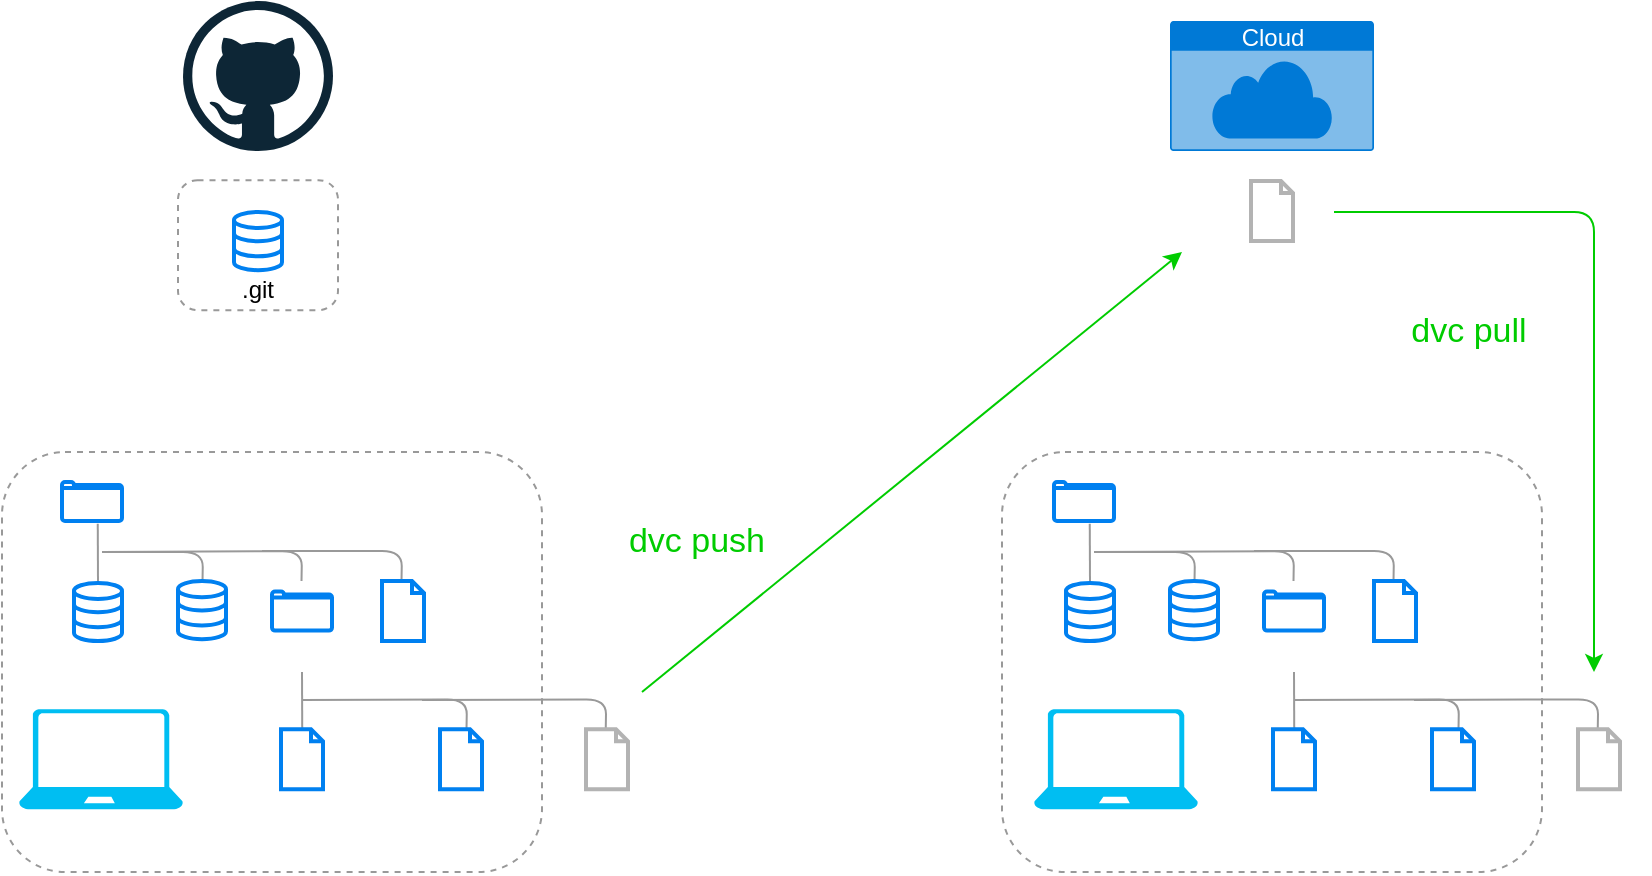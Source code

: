 <mxfile>
    <diagram id="3Kqu5hoDcEIuTMSiTPuF" name="Page-1">
        <mxGraphModel dx="1315" dy="634" grid="1" gridSize="10" guides="1" tooltips="1" connect="1" arrows="1" fold="1" page="1" pageScale="1" pageWidth="850" pageHeight="1100" math="0" shadow="0">
            <root>
                <mxCell id="0"/>
                <mxCell id="1" parent="0"/>
                <mxCell id="3" value="" style="html=1;verticalLabelPosition=bottom;align=center;labelBackgroundColor=#ffffff;verticalAlign=top;strokeWidth=2;strokeColor=#0080F0;shadow=0;dashed=0;shape=mxgraph.ios7.icons.folder;fontSize=16;fillColor=none;" parent="1" vertex="1">
                    <mxGeometry x="150" y="605" width="30" height="19.5" as="geometry"/>
                </mxCell>
                <mxCell id="4" value="" style="endArrow=none;html=1;fontSize=16;entryX=0.596;entryY=1.071;entryDx=0;entryDy=0;entryPerimeter=0;strokeColor=#999999;" parent="1" target="3" edge="1">
                    <mxGeometry width="50" height="50" relative="1" as="geometry">
                        <mxPoint x="168" y="655" as="sourcePoint"/>
                        <mxPoint x="210" y="595" as="targetPoint"/>
                    </mxGeometry>
                </mxCell>
                <mxCell id="5" value="" style="endArrow=none;html=1;fontSize=16;strokeColor=#999999;" parent="1" edge="1">
                    <mxGeometry width="50" height="50" relative="1" as="geometry">
                        <mxPoint x="170" y="640" as="sourcePoint"/>
                        <mxPoint x="269.75" y="654.55" as="targetPoint"/>
                        <Array as="points">
                            <mxPoint x="270" y="639.55"/>
                        </Array>
                    </mxGeometry>
                </mxCell>
                <mxCell id="6" value="" style="endArrow=none;html=1;fontSize=16;strokeColor=#999999;" parent="1" edge="1">
                    <mxGeometry width="50" height="50" relative="1" as="geometry">
                        <mxPoint x="250" y="639.55" as="sourcePoint"/>
                        <mxPoint x="319.75" y="654.55" as="targetPoint"/>
                        <Array as="points">
                            <mxPoint x="320" y="639.55"/>
                        </Array>
                    </mxGeometry>
                </mxCell>
                <mxCell id="7" value="" style="html=1;verticalLabelPosition=bottom;align=center;labelBackgroundColor=none;verticalAlign=top;strokeWidth=2;strokeColor=#0080F0;shadow=0;dashed=0;shape=mxgraph.ios7.icons.document;fontSize=16;fillColor=none;fontColor=#FFFFFF;" parent="1" vertex="1">
                    <mxGeometry x="310" y="654.55" width="21" height="30" as="geometry"/>
                </mxCell>
                <mxCell id="8" value=".git" style="html=1;verticalLabelPosition=bottom;align=center;labelBackgroundColor=none;verticalAlign=top;strokeWidth=2;strokeColor=#0080F0;shadow=0;dashed=0;shape=mxgraph.ios7.icons.data;fillColor=none;fontColor=#FFFFFF;" parent="1" vertex="1">
                    <mxGeometry x="156" y="655.45" width="24" height="29.1" as="geometry"/>
                </mxCell>
                <mxCell id="10" value="data" style="html=1;verticalLabelPosition=bottom;align=center;labelBackgroundColor=none;verticalAlign=top;strokeWidth=2;strokeColor=#0080F0;shadow=0;dashed=0;shape=mxgraph.ios7.icons.folder;fontSize=12;fillColor=none;fontColor=#FFFFFF;" parent="1" vertex="1">
                    <mxGeometry x="255" y="659.8" width="30" height="19.5" as="geometry"/>
                </mxCell>
                <mxCell id="20" value="" style="rounded=1;whiteSpace=wrap;html=1;fontSize=16;strokeColor=#999999;dashed=1;fillColor=none;" parent="1" vertex="1">
                    <mxGeometry x="208" y="454.1" width="80" height="65" as="geometry"/>
                </mxCell>
                <mxCell id="21" value="" style="html=1;verticalLabelPosition=bottom;align=center;labelBackgroundColor=none;verticalAlign=top;strokeWidth=2;strokeColor=#0080F0;shadow=0;dashed=0;shape=mxgraph.ios7.icons.data;fillColor=none;fontColor=#FFFFFF;" parent="1" vertex="1">
                    <mxGeometry x="236" y="470.0" width="24" height="29.1" as="geometry"/>
                </mxCell>
                <mxCell id="22" value=".git" style="text;html=1;strokeColor=none;fillColor=none;align=center;verticalAlign=middle;whiteSpace=wrap;rounded=0;" parent="1" vertex="1">
                    <mxGeometry x="228" y="499.1" width="40" height="20" as="geometry"/>
                </mxCell>
                <mxCell id="23" value="" style="shape=flexArrow;endArrow=classic;html=1;fontColor=#FFFFFF;strokeColor=#FFFFFF;" parent="1" edge="1">
                    <mxGeometry width="50" height="50" relative="1" as="geometry">
                        <mxPoint x="245" y="574.55" as="sourcePoint"/>
                        <mxPoint x="245" y="534.55" as="targetPoint"/>
                    </mxGeometry>
                </mxCell>
                <mxCell id="25" value="git pull" style="text;html=1;strokeColor=none;fillColor=none;align=center;verticalAlign=middle;whiteSpace=wrap;rounded=0;fontSize=20;fontColor=#FFFFFF;" parent="1" vertex="1">
                    <mxGeometry x="414.5" y="474.55" width="65" height="40" as="geometry"/>
                </mxCell>
                <mxCell id="26" value="git push" style="text;html=1;strokeColor=none;fillColor=none;align=center;verticalAlign=middle;whiteSpace=wrap;rounded=0;fontSize=20;fontColor=#FFFFFF;" parent="1" vertex="1">
                    <mxGeometry x="280.5" y="534.55" width="79.5" height="40" as="geometry"/>
                </mxCell>
                <mxCell id="30" value="" style="dashed=0;outlineConnect=0;html=1;align=center;labelPosition=center;verticalLabelPosition=bottom;verticalAlign=top;shape=mxgraph.weblogos.github;fontSize=15;" parent="1" vertex="1">
                    <mxGeometry x="210.5" y="364.55" width="75" height="75" as="geometry"/>
                </mxCell>
                <mxCell id="32" value="" style="verticalLabelPosition=bottom;html=1;verticalAlign=top;align=center;strokeColor=none;fillColor=#00BEF2;shape=mxgraph.azure.laptop;pointerEvents=1;fontSize=15;" parent="1" vertex="1">
                    <mxGeometry x="128.5" y="718.67" width="82" height="50" as="geometry"/>
                </mxCell>
                <mxCell id="33" value="" style="endArrow=none;html=1;fontSize=16;strokeColor=#999999;" parent="1" edge="1">
                    <mxGeometry width="50" height="50" relative="1" as="geometry">
                        <mxPoint x="170" y="640" as="sourcePoint"/>
                        <mxPoint x="220.25" y="655" as="targetPoint"/>
                        <Array as="points">
                            <mxPoint x="220.5" y="640"/>
                        </Array>
                    </mxGeometry>
                </mxCell>
                <mxCell id="35" value=".dvc" style="html=1;verticalLabelPosition=bottom;align=center;labelBackgroundColor=none;verticalAlign=top;strokeWidth=2;strokeColor=#0080F0;shadow=0;dashed=0;shape=mxgraph.ios7.icons.data;fillColor=none;fontColor=#FFFFFF;" parent="1" vertex="1">
                    <mxGeometry x="208" y="654.55" width="24" height="29.1" as="geometry"/>
                </mxCell>
                <mxCell id="36" value="" style="endArrow=none;html=1;fontSize=16;entryX=0.596;entryY=1.071;entryDx=0;entryDy=0;entryPerimeter=0;strokeColor=#999999;" parent="1" edge="1">
                    <mxGeometry width="50" height="50" relative="1" as="geometry">
                        <mxPoint x="270.12" y="729.12" as="sourcePoint"/>
                        <mxPoint x="270" y="700.005" as="targetPoint"/>
                    </mxGeometry>
                </mxCell>
                <mxCell id="37" value="" style="endArrow=none;html=1;fontSize=16;strokeColor=#999999;" parent="1" edge="1">
                    <mxGeometry width="50" height="50" relative="1" as="geometry">
                        <mxPoint x="270" y="714" as="sourcePoint"/>
                        <mxPoint x="352.25" y="728.67" as="targetPoint"/>
                        <Array as="points">
                            <mxPoint x="352.5" y="713.67"/>
                        </Array>
                    </mxGeometry>
                </mxCell>
                <mxCell id="38" value="" style="endArrow=none;html=1;fontSize=16;strokeColor=#999999;" parent="1" edge="1">
                    <mxGeometry width="50" height="50" relative="1" as="geometry">
                        <mxPoint x="330" y="714" as="sourcePoint"/>
                        <mxPoint x="421.87" y="728.67" as="targetPoint"/>
                        <Array as="points">
                            <mxPoint x="422.12" y="713.67"/>
                        </Array>
                    </mxGeometry>
                </mxCell>
                <mxCell id="43" value=".gitignore" style="html=1;verticalLabelPosition=bottom;align=center;labelBackgroundColor=none;verticalAlign=top;strokeWidth=2;strokeColor=#0080F0;shadow=0;dashed=0;shape=mxgraph.ios7.icons.document;fontSize=12;fillColor=none;fontColor=#FFFFFF;" parent="1" vertex="1">
                    <mxGeometry x="259.5" y="728.67" width="21" height="30" as="geometry"/>
                </mxCell>
                <mxCell id="44" value="data1.csv.dvc" style="html=1;verticalLabelPosition=bottom;align=center;labelBackgroundColor=none;verticalAlign=top;strokeWidth=2;strokeColor=#0080F0;shadow=0;dashed=0;shape=mxgraph.ios7.icons.document;fontSize=12;fillColor=none;fontColor=#FFFFFF;" parent="1" vertex="1">
                    <mxGeometry x="339" y="728.67" width="21" height="30" as="geometry"/>
                </mxCell>
                <mxCell id="45" value="data1.csv" style="html=1;verticalLabelPosition=bottom;align=center;labelBackgroundColor=none;verticalAlign=top;strokeWidth=2;shadow=0;dashed=0;shape=mxgraph.ios7.icons.document;fontSize=12;fillColor=none;strokeColor=#B3B3B3;fontColor=#FFFFFF;" parent="1" vertex="1">
                    <mxGeometry x="412" y="728.67" width="21" height="30" as="geometry"/>
                </mxCell>
                <mxCell id="46" value="" style="rounded=1;whiteSpace=wrap;html=1;fontSize=16;strokeColor=#999999;dashed=1;fillColor=none;" parent="1" vertex="1">
                    <mxGeometry x="120" y="590" width="270" height="210" as="geometry"/>
                </mxCell>
                <mxCell id="47" value="" style="html=1;verticalLabelPosition=bottom;align=center;labelBackgroundColor=#ffffff;verticalAlign=top;strokeWidth=2;strokeColor=#0080F0;shadow=0;dashed=0;shape=mxgraph.ios7.icons.folder;fontSize=16;fillColor=none;" parent="1" vertex="1">
                    <mxGeometry x="646" y="605" width="30" height="19.5" as="geometry"/>
                </mxCell>
                <mxCell id="48" value="" style="endArrow=none;html=1;fontSize=16;entryX=0.596;entryY=1.071;entryDx=0;entryDy=0;entryPerimeter=0;strokeColor=#999999;" parent="1" target="47" edge="1">
                    <mxGeometry width="50" height="50" relative="1" as="geometry">
                        <mxPoint x="664" y="655" as="sourcePoint"/>
                        <mxPoint x="706" y="595" as="targetPoint"/>
                    </mxGeometry>
                </mxCell>
                <mxCell id="49" value="" style="endArrow=none;html=1;fontSize=16;strokeColor=#999999;" parent="1" edge="1">
                    <mxGeometry width="50" height="50" relative="1" as="geometry">
                        <mxPoint x="666" y="640" as="sourcePoint"/>
                        <mxPoint x="765.75" y="654.55" as="targetPoint"/>
                        <Array as="points">
                            <mxPoint x="766" y="639.55"/>
                        </Array>
                    </mxGeometry>
                </mxCell>
                <mxCell id="50" value="" style="endArrow=none;html=1;fontSize=16;strokeColor=#999999;" parent="1" edge="1">
                    <mxGeometry width="50" height="50" relative="1" as="geometry">
                        <mxPoint x="746" y="639.55" as="sourcePoint"/>
                        <mxPoint x="815.75" y="654.55" as="targetPoint"/>
                        <Array as="points">
                            <mxPoint x="816" y="639.55"/>
                        </Array>
                    </mxGeometry>
                </mxCell>
                <mxCell id="51" value="" style="html=1;verticalLabelPosition=bottom;align=center;labelBackgroundColor=none;verticalAlign=top;strokeWidth=2;strokeColor=#0080F0;shadow=0;dashed=0;shape=mxgraph.ios7.icons.document;fontSize=16;fillColor=none;fontColor=#FFFFFF;" parent="1" vertex="1">
                    <mxGeometry x="806" y="654.55" width="21" height="30" as="geometry"/>
                </mxCell>
                <mxCell id="52" value=".git" style="html=1;verticalLabelPosition=bottom;align=center;labelBackgroundColor=none;verticalAlign=top;strokeWidth=2;strokeColor=#0080F0;shadow=0;dashed=0;shape=mxgraph.ios7.icons.data;fillColor=none;fontColor=#FFFFFF;" parent="1" vertex="1">
                    <mxGeometry x="652" y="655.45" width="24" height="29.1" as="geometry"/>
                </mxCell>
                <mxCell id="53" value="data" style="html=1;verticalLabelPosition=bottom;align=center;labelBackgroundColor=none;verticalAlign=top;strokeWidth=2;strokeColor=#0080F0;shadow=0;dashed=0;shape=mxgraph.ios7.icons.folder;fontSize=12;fillColor=none;fontColor=#FFFFFF;" parent="1" vertex="1">
                    <mxGeometry x="751" y="659.8" width="30" height="19.5" as="geometry"/>
                </mxCell>
                <mxCell id="54" value="" style="verticalLabelPosition=bottom;html=1;verticalAlign=top;align=center;strokeColor=none;fillColor=#00BEF2;shape=mxgraph.azure.laptop;pointerEvents=1;fontSize=15;" parent="1" vertex="1">
                    <mxGeometry x="636" y="718.67" width="82" height="50" as="geometry"/>
                </mxCell>
                <mxCell id="55" value="" style="endArrow=none;html=1;fontSize=16;strokeColor=#999999;" parent="1" edge="1">
                    <mxGeometry width="50" height="50" relative="1" as="geometry">
                        <mxPoint x="666" y="640" as="sourcePoint"/>
                        <mxPoint x="716.25" y="655" as="targetPoint"/>
                        <Array as="points">
                            <mxPoint x="716.5" y="640"/>
                        </Array>
                    </mxGeometry>
                </mxCell>
                <mxCell id="56" value=".dvc" style="html=1;verticalLabelPosition=bottom;align=center;labelBackgroundColor=none;verticalAlign=top;strokeWidth=2;strokeColor=#0080F0;shadow=0;dashed=0;shape=mxgraph.ios7.icons.data;fillColor=none;fontColor=#FFFFFF;" parent="1" vertex="1">
                    <mxGeometry x="704" y="654.55" width="24" height="29.1" as="geometry"/>
                </mxCell>
                <mxCell id="57" value="" style="endArrow=none;html=1;fontSize=16;entryX=0.596;entryY=1.071;entryDx=0;entryDy=0;entryPerimeter=0;strokeColor=#999999;" parent="1" edge="1">
                    <mxGeometry width="50" height="50" relative="1" as="geometry">
                        <mxPoint x="766.12" y="729.12" as="sourcePoint"/>
                        <mxPoint x="766" y="700.005" as="targetPoint"/>
                    </mxGeometry>
                </mxCell>
                <mxCell id="58" value="" style="endArrow=none;html=1;fontSize=16;strokeColor=#999999;" parent="1" edge="1">
                    <mxGeometry width="50" height="50" relative="1" as="geometry">
                        <mxPoint x="766" y="714" as="sourcePoint"/>
                        <mxPoint x="848.25" y="728.67" as="targetPoint"/>
                        <Array as="points">
                            <mxPoint x="848.5" y="713.67"/>
                        </Array>
                    </mxGeometry>
                </mxCell>
                <mxCell id="59" value="" style="endArrow=none;html=1;fontSize=16;strokeColor=#999999;" parent="1" edge="1">
                    <mxGeometry width="50" height="50" relative="1" as="geometry">
                        <mxPoint x="826" y="714" as="sourcePoint"/>
                        <mxPoint x="917.87" y="728.67" as="targetPoint"/>
                        <Array as="points">
                            <mxPoint x="918.12" y="713.67"/>
                        </Array>
                    </mxGeometry>
                </mxCell>
                <mxCell id="60" value=".gitignore" style="html=1;verticalLabelPosition=bottom;align=center;labelBackgroundColor=none;verticalAlign=top;strokeWidth=2;strokeColor=#0080F0;shadow=0;dashed=0;shape=mxgraph.ios7.icons.document;fontSize=12;fillColor=none;fontColor=#FFFFFF;" parent="1" vertex="1">
                    <mxGeometry x="755.5" y="728.67" width="21" height="30" as="geometry"/>
                </mxCell>
                <mxCell id="61" value="data1.csv.dvc" style="html=1;verticalLabelPosition=bottom;align=center;labelBackgroundColor=none;verticalAlign=top;strokeWidth=2;strokeColor=#0080F0;shadow=0;dashed=0;shape=mxgraph.ios7.icons.document;fontSize=12;fillColor=none;fontColor=#FFFFFF;" parent="1" vertex="1">
                    <mxGeometry x="835" y="728.67" width="21" height="30" as="geometry"/>
                </mxCell>
                <mxCell id="62" value="data1.csv" style="html=1;verticalLabelPosition=bottom;align=center;labelBackgroundColor=none;verticalAlign=top;strokeWidth=2;shadow=0;dashed=0;shape=mxgraph.ios7.icons.document;fontSize=12;fillColor=none;strokeColor=#B3B3B3;fontColor=#FFFFFF;" parent="1" vertex="1">
                    <mxGeometry x="908" y="728.67" width="21" height="30" as="geometry"/>
                </mxCell>
                <mxCell id="63" value="" style="rounded=1;whiteSpace=wrap;html=1;fontSize=16;strokeColor=#999999;dashed=1;fillColor=none;" parent="1" vertex="1">
                    <mxGeometry x="620" y="590" width="270" height="210" as="geometry"/>
                </mxCell>
                <mxCell id="65" value="Cloud" style="html=1;strokeColor=none;fillColor=#0079D6;labelPosition=center;verticalLabelPosition=middle;verticalAlign=top;align=center;fontSize=12;outlineConnect=0;spacingTop=-6;fontColor=#FFFFFF;shape=mxgraph.sitemap.cloud;labelBackgroundColor=none;" parent="1" vertex="1">
                    <mxGeometry x="704" y="374.55" width="102" height="65" as="geometry"/>
                </mxCell>
                <mxCell id="66" value="data1.csv" style="html=1;verticalLabelPosition=bottom;align=center;labelBackgroundColor=none;verticalAlign=top;strokeWidth=2;shadow=0;dashed=0;shape=mxgraph.ios7.icons.document;fontSize=12;fillColor=none;strokeColor=#B3B3B3;fontColor=#FFFFFF;" parent="1" vertex="1">
                    <mxGeometry x="744.5" y="454.55" width="21" height="30" as="geometry"/>
                </mxCell>
                <mxCell id="68" value="" style="shape=flexArrow;endArrow=classic;html=1;fontColor=#FFFFFF;strokeColor=#FFFFFF;" parent="1" edge="1">
                    <mxGeometry width="50" height="50" relative="1" as="geometry">
                        <mxPoint x="322.5" y="485.45" as="sourcePoint"/>
                        <mxPoint x="570" y="570" as="targetPoint"/>
                    </mxGeometry>
                </mxCell>
                <mxCell id="69" value="" style="endArrow=classic;html=1;fontSize=12;strokeColor=#00CC00;" parent="1" edge="1">
                    <mxGeometry width="50" height="50" relative="1" as="geometry">
                        <mxPoint x="440" y="710" as="sourcePoint"/>
                        <mxPoint x="710" y="490" as="targetPoint"/>
                    </mxGeometry>
                </mxCell>
                <mxCell id="70" value="" style="endArrow=classic;html=1;fontSize=12;strokeColor=#00CC00;" parent="1" edge="1">
                    <mxGeometry width="50" height="50" relative="1" as="geometry">
                        <mxPoint x="786" y="470" as="sourcePoint"/>
                        <mxPoint x="916" y="700" as="targetPoint"/>
                        <Array as="points">
                            <mxPoint x="916" y="470"/>
                        </Array>
                    </mxGeometry>
                </mxCell>
                <mxCell id="71" value="dvc push" style="text;html=1;strokeColor=none;fillColor=none;align=center;verticalAlign=middle;whiteSpace=wrap;rounded=0;labelBackgroundColor=none;fontSize=17;fontColor=#00CC00;" parent="1" vertex="1">
                    <mxGeometry x="420" y="624.5" width="95" height="20" as="geometry"/>
                </mxCell>
                <mxCell id="72" value="dvc pull" style="text;html=1;strokeColor=none;fillColor=none;align=center;verticalAlign=middle;whiteSpace=wrap;rounded=0;labelBackgroundColor=none;fontSize=17;fontColor=#00CC00;" parent="1" vertex="1">
                    <mxGeometry x="806" y="520" width="95" height="20" as="geometry"/>
                </mxCell>
            </root>
        </mxGraphModel>
    </diagram>
</mxfile>